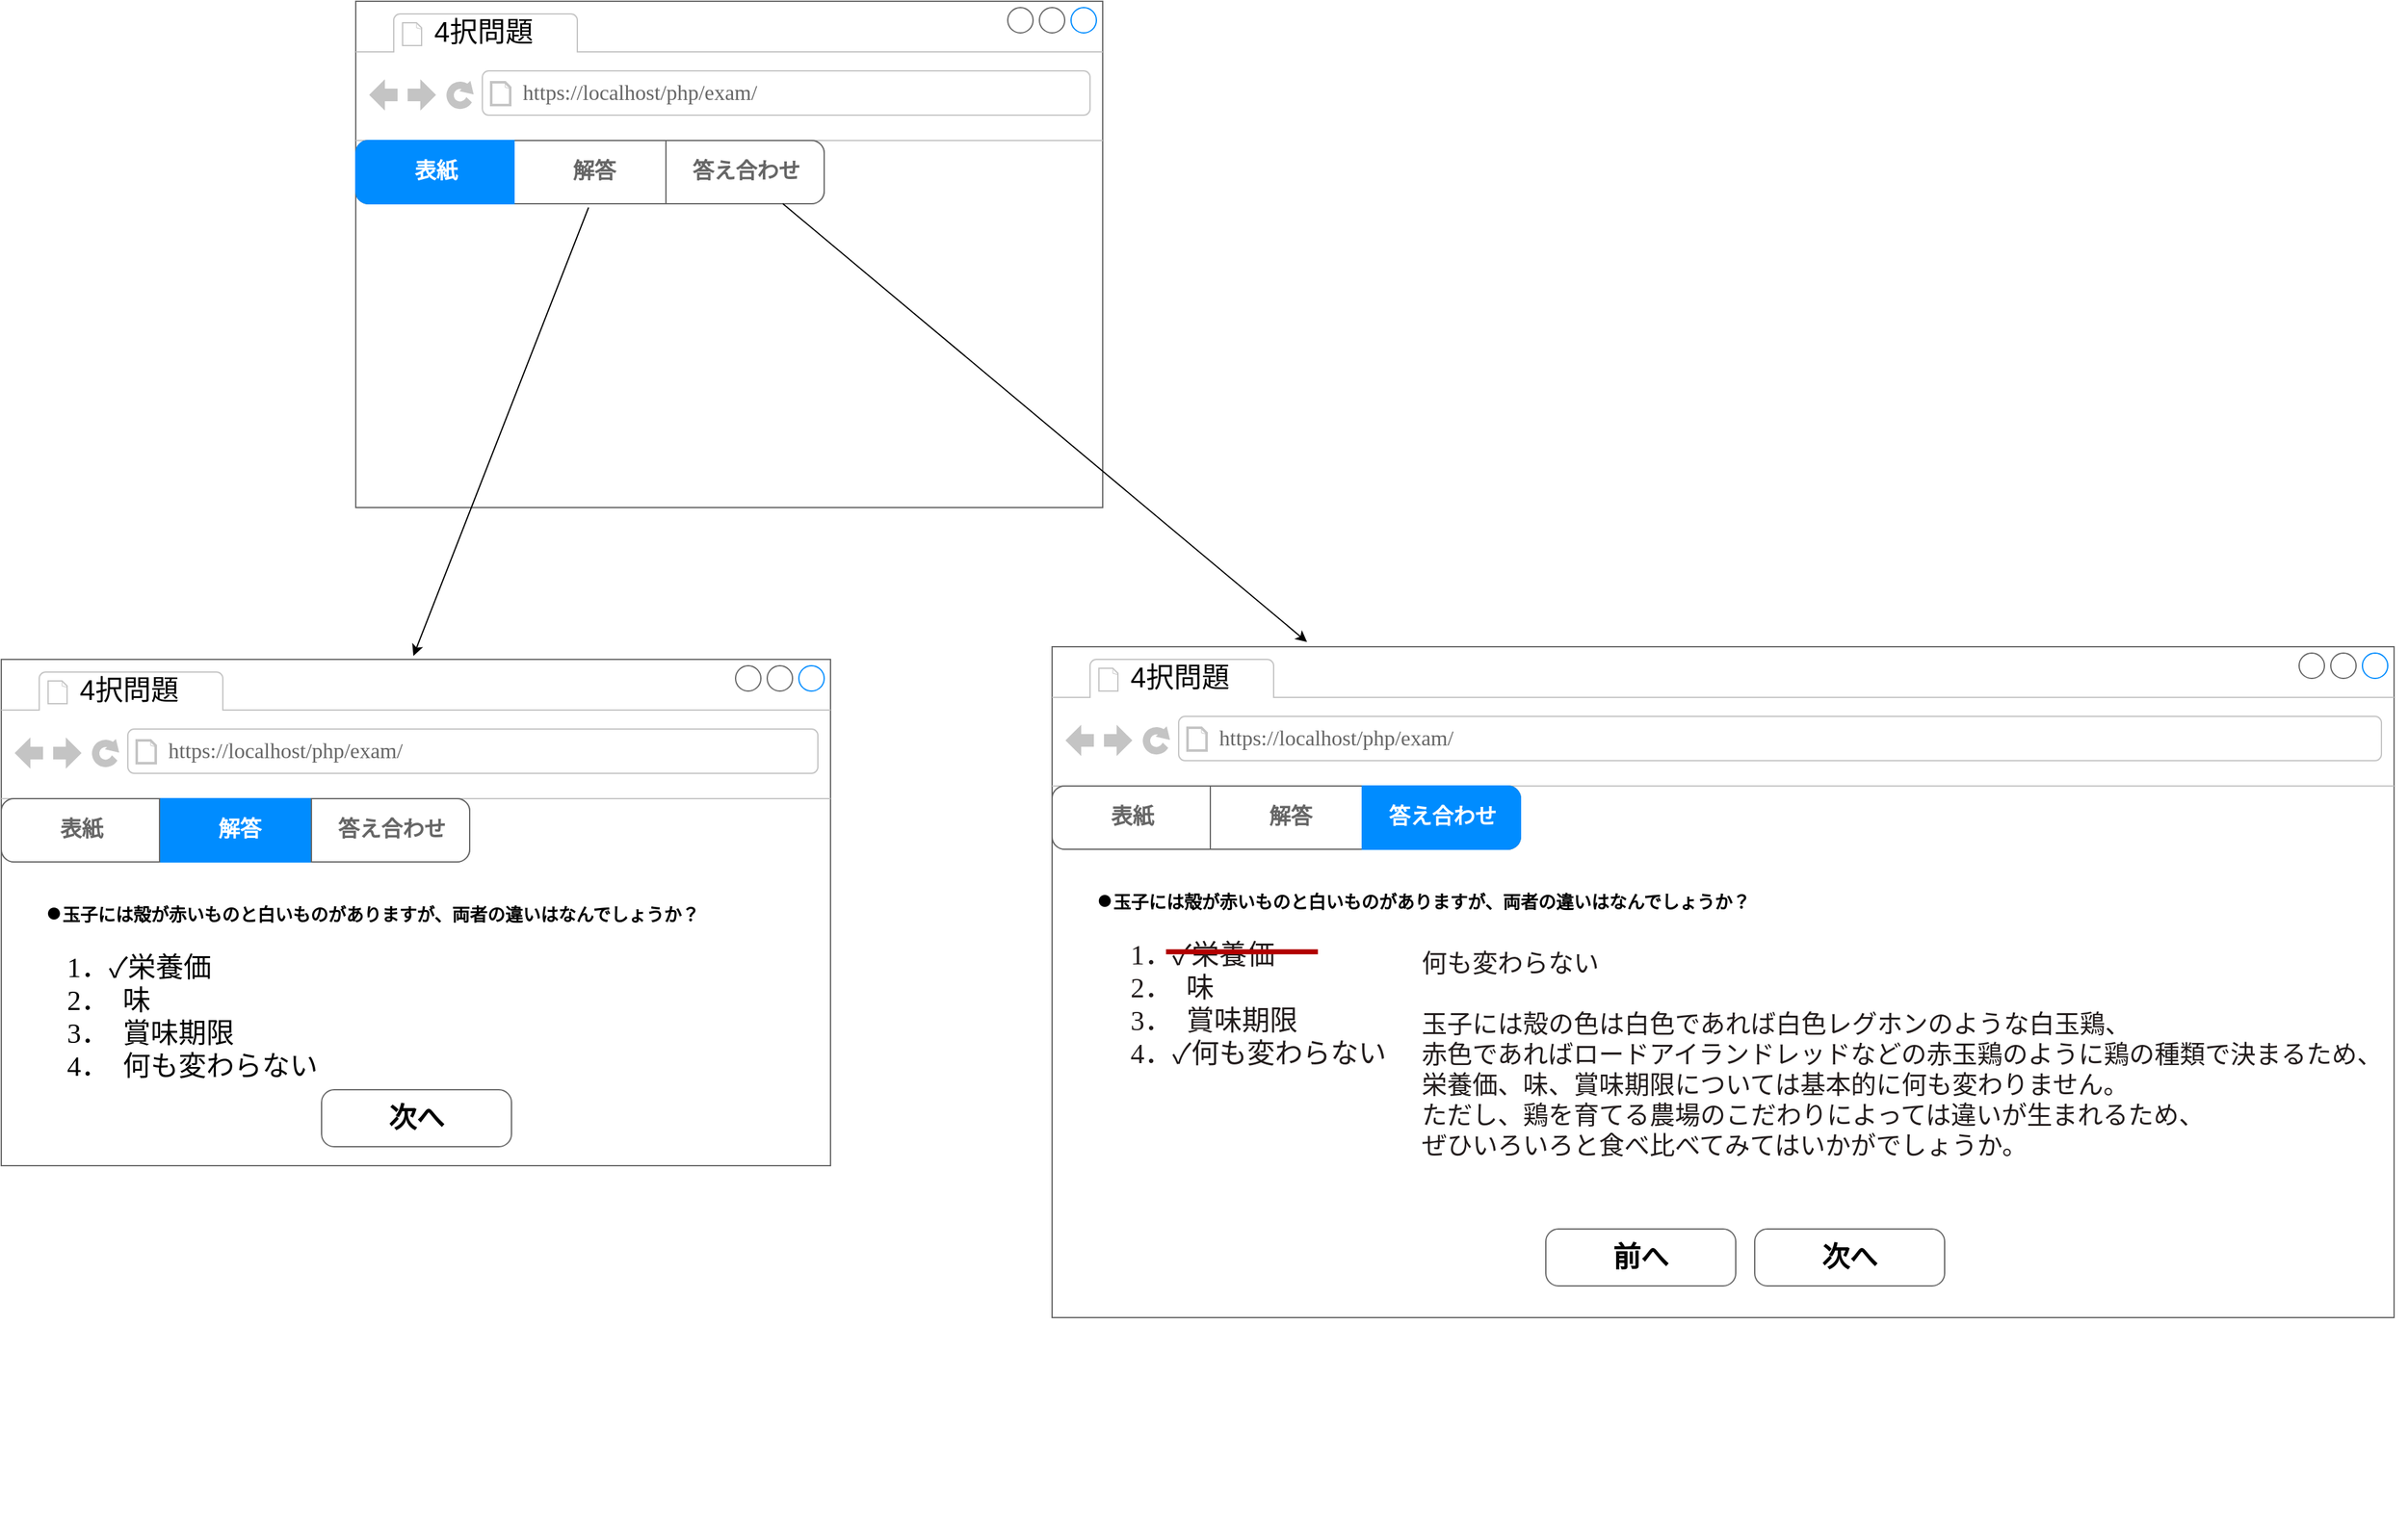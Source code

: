 <mxfile>
    <diagram id="sN0u5kkZCkya0ir_H5qH" name="画面遷移図">
        <mxGraphModel dx="2475" dy="994" grid="1" gridSize="10" guides="1" tooltips="1" connect="1" arrows="1" fold="1" page="1" pageScale="1" pageWidth="827" pageHeight="1169" math="0" shadow="0">
            <root>
                <mxCell id="0"/>
                <mxCell id="1" parent="0"/>
                <mxCell id="4D5Mt6U5kFK5-ibJkH8w-1" value="" style="strokeWidth=1;shadow=0;dashed=0;align=center;html=1;shape=mxgraph.mockup.containers.browserWindow;rSize=0;strokeColor=#666666;strokeColor2=#008cff;strokeColor3=#c4c4c4;mainText=,;recursiveResize=0;fontFamily=Lucida Console;fontSize=22;" parent="1" vertex="1">
                    <mxGeometry x="-520" y="60" width="590" height="400" as="geometry"/>
                </mxCell>
                <mxCell id="4D5Mt6U5kFK5-ibJkH8w-2" value="&lt;span style=&quot;color: rgb(0, 0, 0); font-family: Helvetica; font-size: 22px; text-align: center;&quot;&gt;4択問題&lt;/span&gt;" style="strokeWidth=1;shadow=0;dashed=0;align=center;html=1;shape=mxgraph.mockup.containers.anchor;fontSize=17;fontColor=#666666;align=left;fontFamily=Lucida Console;" parent="4D5Mt6U5kFK5-ibJkH8w-1" vertex="1">
                    <mxGeometry x="60" y="12" width="110" height="26" as="geometry"/>
                </mxCell>
                <mxCell id="4D5Mt6U5kFK5-ibJkH8w-3" value="https://localhost/php/exam/" style="strokeWidth=1;shadow=0;dashed=0;align=center;html=1;shape=mxgraph.mockup.containers.anchor;rSize=0;fontSize=17;fontColor=#666666;align=left;fontFamily=Lucida Console;" parent="4D5Mt6U5kFK5-ibJkH8w-1" vertex="1">
                    <mxGeometry x="130" y="60" width="250" height="26" as="geometry"/>
                </mxCell>
                <mxCell id="4D5Mt6U5kFK5-ibJkH8w-9" value="" style="strokeWidth=1;shadow=0;dashed=0;align=center;html=1;shape=mxgraph.mockup.rrect;rSize=10;fillColor=#ffffff;strokeColor=#666666;fontFamily=Lucida Console;fontSize=22;" parent="4D5Mt6U5kFK5-ibJkH8w-1" vertex="1">
                    <mxGeometry y="110" width="370" height="50" as="geometry"/>
                </mxCell>
                <mxCell id="4D5Mt6U5kFK5-ibJkH8w-10" value="解答" style="strokeColor=inherit;fillColor=inherit;gradientColor=inherit;strokeWidth=1;shadow=0;dashed=0;align=center;html=1;shape=mxgraph.mockup.rrect;rSize=0;fontSize=17;fontColor=#666666;fontStyle=1;resizeHeight=1;fontFamily=Lucida Console;" parent="4D5Mt6U5kFK5-ibJkH8w-9" vertex="1">
                    <mxGeometry width="125" height="50" relative="1" as="geometry">
                        <mxPoint x="125" as="offset"/>
                    </mxGeometry>
                </mxCell>
                <mxCell id="4D5Mt6U5kFK5-ibJkH8w-12" value="答え合わせ" style="strokeColor=inherit;fillColor=inherit;gradientColor=inherit;strokeWidth=1;shadow=0;dashed=0;align=center;html=1;shape=mxgraph.mockup.rightButton;rSize=10;fontSize=17;fontColor=#666666;fontStyle=1;resizeHeight=1;fontFamily=Lucida Console;" parent="4D5Mt6U5kFK5-ibJkH8w-9" vertex="1">
                    <mxGeometry x="1" width="125" height="50" relative="1" as="geometry">
                        <mxPoint x="-125" as="offset"/>
                    </mxGeometry>
                </mxCell>
                <mxCell id="4D5Mt6U5kFK5-ibJkH8w-13" value="表紙" style="strokeWidth=1;shadow=0;dashed=0;align=center;html=1;shape=mxgraph.mockup.leftButton;rSize=10;fontSize=17;fontColor=#ffffff;fontStyle=1;fillColor=#008cff;strokeColor=#008cff;resizeHeight=1;fontFamily=Lucida Console;" parent="4D5Mt6U5kFK5-ibJkH8w-9" vertex="1">
                    <mxGeometry width="125" height="50" relative="1" as="geometry"/>
                </mxCell>
                <mxCell id="JGRsq6ZDVuanarTj7v35-1" value="" style="strokeWidth=1;shadow=0;dashed=0;align=center;html=1;shape=mxgraph.mockup.containers.browserWindow;rSize=0;strokeColor=#666666;strokeColor2=#008cff;strokeColor3=#c4c4c4;mainText=,;recursiveResize=0;fontFamily=Lucida Console;fontSize=22;" parent="1" vertex="1">
                    <mxGeometry x="-800" y="580" width="655" height="400" as="geometry"/>
                </mxCell>
                <mxCell id="JGRsq6ZDVuanarTj7v35-2" value="&lt;span style=&quot;color: rgb(0, 0, 0); font-family: Helvetica; font-size: 22px; text-align: center;&quot;&gt;4択問題&lt;/span&gt;" style="strokeWidth=1;shadow=0;dashed=0;align=center;html=1;shape=mxgraph.mockup.containers.anchor;fontSize=17;fontColor=#666666;align=left;fontFamily=Lucida Console;" parent="JGRsq6ZDVuanarTj7v35-1" vertex="1">
                    <mxGeometry x="60" y="12" width="110" height="26" as="geometry"/>
                </mxCell>
                <mxCell id="JGRsq6ZDVuanarTj7v35-3" value="https://localhost/php/exam/" style="strokeWidth=1;shadow=0;dashed=0;align=center;html=1;shape=mxgraph.mockup.containers.anchor;rSize=0;fontSize=17;fontColor=#666666;align=left;fontFamily=Lucida Console;" parent="JGRsq6ZDVuanarTj7v35-1" vertex="1">
                    <mxGeometry x="130" y="60" width="250" height="26" as="geometry"/>
                </mxCell>
                <mxCell id="JGRsq6ZDVuanarTj7v35-4" value="" style="strokeWidth=1;shadow=0;dashed=0;align=center;html=1;shape=mxgraph.mockup.rrect;rSize=10;fillColor=#ffffff;strokeColor=#666666;fontFamily=Lucida Console;fontSize=22;" parent="JGRsq6ZDVuanarTj7v35-1" vertex="1">
                    <mxGeometry y="110" width="370" height="50" as="geometry"/>
                </mxCell>
                <mxCell id="JGRsq6ZDVuanarTj7v35-5" value="解答" style="strokeColor=#008cff;fillColor=#008cff;gradientColor=inherit;strokeWidth=1;shadow=0;dashed=0;align=center;html=1;shape=mxgraph.mockup.rrect;rSize=0;fontSize=17;fontColor=#ffffff;fontStyle=1;resizeHeight=1;fontFamily=Lucida Console;" parent="JGRsq6ZDVuanarTj7v35-4" vertex="1">
                    <mxGeometry width="125" height="50" relative="1" as="geometry">
                        <mxPoint x="125" as="offset"/>
                    </mxGeometry>
                </mxCell>
                <mxCell id="JGRsq6ZDVuanarTj7v35-6" value="答え合わせ" style="strokeColor=inherit;fillColor=inherit;gradientColor=inherit;strokeWidth=1;shadow=0;dashed=0;align=center;html=1;shape=mxgraph.mockup.rightButton;rSize=10;fontSize=17;fontColor=#666666;fontStyle=1;resizeHeight=1;fontFamily=Lucida Console;" parent="JGRsq6ZDVuanarTj7v35-4" vertex="1">
                    <mxGeometry x="1" width="125" height="50" relative="1" as="geometry">
                        <mxPoint x="-125" as="offset"/>
                    </mxGeometry>
                </mxCell>
                <mxCell id="JGRsq6ZDVuanarTj7v35-7" value="表紙" style="strokeWidth=1;shadow=0;dashed=0;align=center;html=1;shape=mxgraph.mockup.leftButton;rSize=10;fontSize=17;fontColor=#666666;fontStyle=1;fillColor=inherit;strokeColor=inherit;resizeHeight=1;fontFamily=Lucida Console;gradientColor=inherit;" parent="JGRsq6ZDVuanarTj7v35-4" vertex="1">
                    <mxGeometry width="125" height="50" relative="1" as="geometry"/>
                </mxCell>
                <mxCell id="JGRsq6ZDVuanarTj7v35-8" value="●&lt;span style=&quot;background-color: rgb(255, 255, 255); font-family: &amp;quot;Cascadia Code&amp;quot;, Consolas, &amp;quot;Courier New&amp;quot;, monospace, Consolas, &amp;quot;Courier New&amp;quot;, monospace; font-size: 14px; font-weight: bold;&quot;&gt;玉子には殻が赤いものと白いものがありますが、両者の違いはなんでしょうか？&lt;/span&gt;" style="text;html=1;align=left;verticalAlign=middle;resizable=0;points=[];autosize=1;strokeColor=none;fillColor=none;fontSize=22;fontFamily=Lucida Console;fontColor=#000000;" parent="JGRsq6ZDVuanarTj7v35-1" vertex="1">
                    <mxGeometry x="32.5" y="180" width="590" height="40" as="geometry"/>
                </mxCell>
                <mxCell id="JGRsq6ZDVuanarTj7v35-17" value="1．✓栄養価&#10;2．　味&#10;3．　賞味期限&#10;4．　何も変わらない" style="text;align=left;verticalAlign=middle;resizable=0;points=[];autosize=1;strokeColor=none;fillColor=none;fontSize=22;fontFamily=Lucida Console;fontColor=#000000;" parent="JGRsq6ZDVuanarTj7v35-1" vertex="1">
                    <mxGeometry x="50" y="220" width="230" height="120" as="geometry"/>
                </mxCell>
                <mxCell id="JGRsq6ZDVuanarTj7v35-18" value="次へ" style="strokeWidth=1;shadow=0;dashed=0;align=center;html=1;shape=mxgraph.mockup.buttons.button;strokeColor=#666666;fontColor=default;mainText=;buttonStyle=round;fontSize=22;fontStyle=1;fillColor=#ffffff;whiteSpace=wrap;fontFamily=Lucida Console;" parent="JGRsq6ZDVuanarTj7v35-1" vertex="1">
                    <mxGeometry x="253" y="340" width="150" height="45" as="geometry"/>
                </mxCell>
                <mxCell id="JGRsq6ZDVuanarTj7v35-19" style="edgeStyle=none;html=1;entryX=0.497;entryY=-0.007;entryDx=0;entryDy=0;entryPerimeter=0;fontFamily=Lucida Console;fontSize=22;fontColor=#000000;exitX=0.471;exitY=1.059;exitDx=0;exitDy=0;exitPerimeter=0;" parent="1" source="4D5Mt6U5kFK5-ibJkH8w-10" target="JGRsq6ZDVuanarTj7v35-1" edge="1">
                    <mxGeometry relative="1" as="geometry">
                        <mxPoint x="-630" y="430" as="sourcePoint"/>
                    </mxGeometry>
                </mxCell>
                <mxCell id="JGRsq6ZDVuanarTj7v35-20" value="" style="strokeWidth=1;shadow=0;dashed=0;align=center;html=1;shape=mxgraph.mockup.containers.browserWindow;rSize=0;strokeColor=#666666;strokeColor2=#008cff;strokeColor3=#c4c4c4;mainText=,;recursiveResize=0;fontFamily=Lucida Console;fontSize=22;" parent="1" vertex="1">
                    <mxGeometry x="30" y="570" width="1060" height="530" as="geometry"/>
                </mxCell>
                <mxCell id="JGRsq6ZDVuanarTj7v35-21" value="&lt;span style=&quot;color: rgb(0, 0, 0); font-family: Helvetica; font-size: 22px; text-align: center;&quot;&gt;4択問題&lt;/span&gt;" style="strokeWidth=1;shadow=0;dashed=0;align=center;html=1;shape=mxgraph.mockup.containers.anchor;fontSize=17;fontColor=#666666;align=left;fontFamily=Lucida Console;" parent="JGRsq6ZDVuanarTj7v35-20" vertex="1">
                    <mxGeometry x="60" y="12" width="110" height="26" as="geometry"/>
                </mxCell>
                <mxCell id="JGRsq6ZDVuanarTj7v35-22" value="https://localhost/php/exam/" style="strokeWidth=1;shadow=0;dashed=0;align=center;html=1;shape=mxgraph.mockup.containers.anchor;rSize=0;fontSize=17;fontColor=#666666;align=left;fontFamily=Lucida Console;" parent="JGRsq6ZDVuanarTj7v35-20" vertex="1">
                    <mxGeometry x="130" y="60" width="250" height="26" as="geometry"/>
                </mxCell>
                <mxCell id="JGRsq6ZDVuanarTj7v35-23" value="" style="strokeWidth=1;shadow=0;dashed=0;align=center;html=1;shape=mxgraph.mockup.rrect;rSize=10;fillColor=#ffffff;strokeColor=#666666;fontFamily=Lucida Console;fontSize=22;" parent="JGRsq6ZDVuanarTj7v35-20" vertex="1">
                    <mxGeometry y="110" width="370" height="50" as="geometry"/>
                </mxCell>
                <mxCell id="JGRsq6ZDVuanarTj7v35-24" value="解答" style="strokeColor=inherit;fillColor=inherit;gradientColor=inherit;strokeWidth=1;shadow=0;dashed=0;align=center;html=1;shape=mxgraph.mockup.rrect;rSize=0;fontSize=17;fontColor=#666666;fontStyle=1;resizeHeight=1;fontFamily=Lucida Console;" parent="JGRsq6ZDVuanarTj7v35-23" vertex="1">
                    <mxGeometry width="125" height="50" relative="1" as="geometry">
                        <mxPoint x="125" as="offset"/>
                    </mxGeometry>
                </mxCell>
                <mxCell id="JGRsq6ZDVuanarTj7v35-25" value="答え合わせ" style="strokeColor=#008cff;fillColor=#008cff;gradientColor=inherit;strokeWidth=1;shadow=0;dashed=0;align=center;html=1;shape=mxgraph.mockup.rightButton;rSize=10;fontSize=17;fontColor=#ffffff;fontStyle=1;resizeHeight=1;fontFamily=Lucida Console;" parent="JGRsq6ZDVuanarTj7v35-23" vertex="1">
                    <mxGeometry x="1" width="125" height="50" relative="1" as="geometry">
                        <mxPoint x="-125" as="offset"/>
                    </mxGeometry>
                </mxCell>
                <mxCell id="JGRsq6ZDVuanarTj7v35-26" value="表紙" style="strokeWidth=1;shadow=0;dashed=0;align=center;html=1;shape=mxgraph.mockup.leftButton;rSize=10;fontSize=17;fontColor=#666666;fontStyle=1;fillColor=inherit;strokeColor=inherit;resizeHeight=1;fontFamily=Lucida Console;gradientColor=inherit;" parent="JGRsq6ZDVuanarTj7v35-23" vertex="1">
                    <mxGeometry width="125" height="50" relative="1" as="geometry"/>
                </mxCell>
                <mxCell id="JGRsq6ZDVuanarTj7v35-27" value="●&lt;span style=&quot;background-color: rgb(255, 255, 255); font-family: &amp;quot;Cascadia Code&amp;quot;, Consolas, &amp;quot;Courier New&amp;quot;, monospace, Consolas, &amp;quot;Courier New&amp;quot;, monospace; font-size: 14px; font-weight: bold;&quot;&gt;玉子には殻が赤いものと白いものがありますが、両者の違いはなんでしょうか？&lt;/span&gt;" style="text;html=1;align=left;verticalAlign=middle;resizable=0;points=[];autosize=1;strokeColor=none;fillColor=none;fontSize=22;fontFamily=Lucida Console;fontColor=#000000;" parent="JGRsq6ZDVuanarTj7v35-20" vertex="1">
                    <mxGeometry x="32.5" y="180" width="590" height="40" as="geometry"/>
                </mxCell>
                <mxCell id="JGRsq6ZDVuanarTj7v35-28" value="1．✓栄養価&#10;2．　味&#10;3．　賞味期限&#10;4．✓何も変わらない" style="text;align=left;verticalAlign=middle;resizable=0;points=[];autosize=1;strokeColor=none;fillColor=none;fontSize=22;fontFamily=Lucida Console;fontColor=#221c1c;" parent="JGRsq6ZDVuanarTj7v35-20" vertex="1">
                    <mxGeometry x="60" y="220" width="230" height="120" as="geometry"/>
                </mxCell>
                <mxCell id="JGRsq6ZDVuanarTj7v35-29" value="次へ" style="strokeWidth=1;shadow=0;dashed=0;align=center;html=1;shape=mxgraph.mockup.buttons.button;strokeColor=#666666;fontColor=default;mainText=;buttonStyle=round;fontSize=22;fontStyle=1;fillColor=#ffffff;whiteSpace=wrap;fontFamily=Lucida Console;" parent="JGRsq6ZDVuanarTj7v35-20" vertex="1">
                    <mxGeometry x="555" y="460" width="150" height="45" as="geometry"/>
                </mxCell>
                <mxCell id="JGRsq6ZDVuanarTj7v35-32" value="" style="endArrow=none;html=1;fontFamily=Lucida Console;fontSize=22;fontColor=#221c1c;fillColor=#e51400;strokeColor=#B20000;strokeWidth=4;" parent="JGRsq6ZDVuanarTj7v35-20" edge="1">
                    <mxGeometry width="50" height="50" relative="1" as="geometry">
                        <mxPoint x="90" y="241" as="sourcePoint"/>
                        <mxPoint x="210" y="241" as="targetPoint"/>
                    </mxGeometry>
                </mxCell>
                <mxCell id="JGRsq6ZDVuanarTj7v35-34" value="何も変わらない&#10;&#10;玉子には殻の色は白色であれば白色レグホンのような白玉鶏、&#10;赤色であればロードアイランドレッドなどの赤玉鶏のように鶏の種類で決まるため、&#10;栄養価、味、賞味期限については基本的に何も変わりません。&#10;ただし、鶏を育てる農場のこだわりによっては違いが生まれるため、&#10;ぜひいろいろと食べ比べてみてはいかがでしょうか。" style="text;align=left;verticalAlign=middle;resizable=0;points=[];autosize=1;strokeColor=none;fillColor=none;fontSize=20;fontFamily=Lucida Console;fontColor=#221c1c;" parent="JGRsq6ZDVuanarTj7v35-20" vertex="1">
                    <mxGeometry x="290" y="230" width="780" height="180" as="geometry"/>
                </mxCell>
                <mxCell id="JGRsq6ZDVuanarTj7v35-35" value="前へ" style="strokeWidth=1;shadow=0;dashed=0;align=center;html=1;shape=mxgraph.mockup.buttons.button;strokeColor=#666666;fontColor=default;mainText=;buttonStyle=round;fontSize=22;fontStyle=1;fillColor=#ffffff;whiteSpace=wrap;fontFamily=Lucida Console;" parent="JGRsq6ZDVuanarTj7v35-20" vertex="1">
                    <mxGeometry x="390" y="460" width="150" height="45" as="geometry"/>
                </mxCell>
                <mxCell id="JGRsq6ZDVuanarTj7v35-30" style="edgeStyle=none;html=1;entryX=0.19;entryY=-0.007;entryDx=0;entryDy=0;entryPerimeter=0;fontFamily=Lucida Console;fontSize=22;fontColor=#000000;" parent="1" source="4D5Mt6U5kFK5-ibJkH8w-12" target="JGRsq6ZDVuanarTj7v35-20" edge="1">
                    <mxGeometry relative="1" as="geometry"/>
                </mxCell>
                <mxCell id="JGRsq6ZDVuanarTj7v35-33" value="&lt;p style=&quot;font-family: メイリオ, Meiryo, &amp;quot;ヒラギノ角ゴ W3&amp;quot;, &amp;quot;Hiragino Kaku Gothic Pro&amp;quot;, &amp;quot;ＭＳ Ｐゴシック&amp;quot;, sans-serif; margin: 25px 0px; padding: 0px; font-size: 1.2rem; font-weight: bold; color: rgb(51, 51, 51); text-align: start;&quot; class=&quot;answer&quot;&gt;&lt;br&gt;&lt;/p&gt;" style="text;html=1;align=center;verticalAlign=middle;resizable=0;points=[];autosize=1;strokeColor=none;fillColor=none;fontSize=22;fontFamily=Lucida Console;fontColor=#221c1c;" parent="1" vertex="1">
                    <mxGeometry x="35" y="1180" width="20" height="90" as="geometry"/>
                </mxCell>
            </root>
        </mxGraphModel>
    </diagram>
    <diagram id="TT3woxw9_InTuQ1sZuqN" name="ユースケース(全体)">
        <mxGraphModel dx="824" dy="497" grid="1" gridSize="10" guides="1" tooltips="1" connect="1" arrows="1" fold="1" page="1" pageScale="1" pageWidth="827" pageHeight="1169" math="0" shadow="0">
            <root>
                <mxCell id="0"/>
                <mxCell id="1" parent="0"/>
                <mxCell id="uF_68j0oBrhCoBeqezdE-1" value="4択問題システム" style="shape=umlFrame;whiteSpace=wrap;html=1;width=240;height=50;fontSize=22;" parent="1" vertex="1">
                    <mxGeometry x="275" y="120" width="350" height="430" as="geometry"/>
                </mxCell>
                <mxCell id="uF_68j0oBrhCoBeqezdE-8" style="edgeStyle=none;html=1;entryX=0;entryY=0.5;entryDx=0;entryDy=0;fontSize=22;endArrow=none;endFill=0;strokeWidth=2;fontFamily=Lucida Console;fontStyle=0" parent="1" source="uF_68j0oBrhCoBeqezdE-3" target="uF_68j0oBrhCoBeqezdE-5" edge="1">
                    <mxGeometry relative="1" as="geometry"/>
                </mxCell>
                <mxCell id="uF_68j0oBrhCoBeqezdE-9" style="edgeStyle=none;html=1;entryX=0;entryY=0.5;entryDx=0;entryDy=0;fontSize=22;endArrow=none;endFill=0;strokeWidth=2;fontFamily=Lucida Console;fontStyle=0" parent="1" source="uF_68j0oBrhCoBeqezdE-3" target="uF_68j0oBrhCoBeqezdE-6" edge="1">
                    <mxGeometry relative="1" as="geometry"/>
                </mxCell>
                <mxCell id="uF_68j0oBrhCoBeqezdE-10" style="edgeStyle=none;html=1;entryX=0;entryY=0.5;entryDx=0;entryDy=0;fontSize=22;endArrow=none;endFill=0;strokeWidth=2;fontFamily=Lucida Console;fontStyle=0" parent="1" source="uF_68j0oBrhCoBeqezdE-3" target="uF_68j0oBrhCoBeqezdE-7" edge="1">
                    <mxGeometry relative="1" as="geometry"/>
                </mxCell>
                <mxCell id="uF_68j0oBrhCoBeqezdE-3" value="解答者" style="shape=umlActor;html=1;verticalLabelPosition=bottom;verticalAlign=top;align=center;fontSize=22;strokeWidth=2;fontFamily=Lucida Console;fontStyle=0" parent="1" vertex="1">
                    <mxGeometry x="70" y="250" width="30" height="60" as="geometry"/>
                </mxCell>
                <mxCell id="uF_68j0oBrhCoBeqezdE-5" value="表紙" style="ellipse;whiteSpace=wrap;html=1;fontSize=22;strokeWidth=2;fontFamily=Lucida Console;fontStyle=0" parent="1" vertex="1">
                    <mxGeometry x="360" y="210" width="180" height="70" as="geometry"/>
                </mxCell>
                <mxCell id="uF_68j0oBrhCoBeqezdE-13" style="edgeStyle=none;html=1;entryX=0;entryY=0.5;entryDx=0;entryDy=0;entryPerimeter=0;fontSize=22;endArrow=none;endFill=0;strokeWidth=2;fontFamily=Lucida Console;fontStyle=0" parent="1" source="uF_68j0oBrhCoBeqezdE-6" target="uF_68j0oBrhCoBeqezdE-11" edge="1">
                    <mxGeometry relative="1" as="geometry"/>
                </mxCell>
                <mxCell id="uF_68j0oBrhCoBeqezdE-14" style="edgeStyle=none;html=1;entryX=0.011;entryY=0.614;entryDx=0;entryDy=0;entryPerimeter=0;fontSize=22;endArrow=none;endFill=0;strokeWidth=2;fontFamily=Lucida Console;fontStyle=0" parent="1" source="uF_68j0oBrhCoBeqezdE-6" target="uF_68j0oBrhCoBeqezdE-12" edge="1">
                    <mxGeometry relative="1" as="geometry"/>
                </mxCell>
                <mxCell id="uF_68j0oBrhCoBeqezdE-6" value="解答" style="ellipse;whiteSpace=wrap;html=1;fontSize=22;strokeWidth=2;fontFamily=Lucida Console;fontStyle=0" parent="1" vertex="1">
                    <mxGeometry x="360" y="320" width="180" height="70" as="geometry"/>
                </mxCell>
                <mxCell id="uF_68j0oBrhCoBeqezdE-15" style="edgeStyle=none;html=1;entryX=0;entryY=0.5;entryDx=0;entryDy=0;entryPerimeter=0;fontSize=22;endArrow=none;endFill=0;strokeWidth=2;fontFamily=Lucida Console;fontStyle=0" parent="1" source="uF_68j0oBrhCoBeqezdE-7" target="uF_68j0oBrhCoBeqezdE-11" edge="1">
                    <mxGeometry relative="1" as="geometry"/>
                </mxCell>
                <mxCell id="uF_68j0oBrhCoBeqezdE-16" style="edgeStyle=none;html=1;entryX=-0.011;entryY=0.629;entryDx=0;entryDy=0;entryPerimeter=0;fontSize=22;endArrow=none;endFill=0;strokeWidth=2;fontFamily=Lucida Console;fontStyle=0" parent="1" source="uF_68j0oBrhCoBeqezdE-7" target="uF_68j0oBrhCoBeqezdE-12" edge="1">
                    <mxGeometry relative="1" as="geometry"/>
                </mxCell>
                <mxCell id="uF_68j0oBrhCoBeqezdE-7" value="答え合わせ" style="ellipse;whiteSpace=wrap;html=1;fontSize=22;strokeWidth=2;fontFamily=Lucida Console;fontStyle=0" parent="1" vertex="1">
                    <mxGeometry x="360" y="430" width="180" height="70" as="geometry"/>
                </mxCell>
                <mxCell id="uF_68j0oBrhCoBeqezdE-11" value="exam" style="strokeWidth=2;html=1;shape=mxgraph.flowchart.database;whiteSpace=wrap;fontSize=22;fontFamily=Lucida Console;fontStyle=0" parent="1" vertex="1">
                    <mxGeometry x="660" y="290" width="90" height="70" as="geometry"/>
                </mxCell>
                <mxCell id="uF_68j0oBrhCoBeqezdE-12" value="answer" style="strokeWidth=2;html=1;shape=mxgraph.flowchart.database;whiteSpace=wrap;fontSize=22;fontFamily=Lucida Console;fontStyle=0" parent="1" vertex="1">
                    <mxGeometry x="690" y="340" width="90" height="70" as="geometry"/>
                </mxCell>
            </root>
        </mxGraphModel>
    </diagram>
    <diagram id="REs5SZ-OihSLlZ9eLDlP" name="データベースクラス">
        <mxGraphModel dx="898" dy="1934" grid="1" gridSize="10" guides="1" tooltips="1" connect="1" arrows="1" fold="1" page="1" pageScale="1" pageWidth="827" pageHeight="1169" math="0" shadow="0">
            <root>
                <mxCell id="0"/>
                <mxCell id="1" parent="0"/>
                <mxCell id="2" value="exam" style="swimlane;fontStyle=0;childLayout=stackLayout;horizontal=1;startSize=40;fillColor=none;horizontalStack=0;resizeParent=1;resizeParentMax=0;resizeLast=0;collapsible=1;marginBottom=0;fontSize=22;fontFamily=Lucida Console;" parent="1" vertex="1">
                    <mxGeometry x="40" y="60" width="350" height="274" as="geometry"/>
                </mxCell>
                <mxCell id="3" value="+ id: INT" style="text;strokeColor=none;fillColor=none;align=left;verticalAlign=top;spacingLeft=4;spacingRight=4;overflow=hidden;rotatable=0;points=[[0,0.5],[1,0.5]];portConstraint=eastwest;fontSize=22;fontFamily=Lucida Console;" parent="2" vertex="1">
                    <mxGeometry y="40" width="350" height="34" as="geometry"/>
                </mxCell>
                <mxCell id="4" value="+ title: varchar(100)&#10;+ description: text&#10;+ answer1: varchar(100)&#10;+ answer2: varchar(100)&#10;+ answer3: varchar(100)&#10;+ answer4: varchar(100)&#10;+ correct: tinyint" style="text;strokeColor=none;fillColor=none;align=left;verticalAlign=top;spacingLeft=4;spacingRight=4;overflow=hidden;rotatable=0;points=[[0,0.5],[1,0.5]];portConstraint=eastwest;fontSize=22;fontFamily=Lucida Console;" parent="2" vertex="1">
                    <mxGeometry y="74" width="350" height="200" as="geometry"/>
                </mxCell>
                <mxCell id="6" value="answer" style="swimlane;fontStyle=0;childLayout=stackLayout;horizontal=1;startSize=40;fillColor=none;horizontalStack=0;resizeParent=1;resizeParentMax=0;resizeLast=0;collapsible=1;marginBottom=0;fontSize=22;fontFamily=Lucida Console;" parent="1" vertex="1">
                    <mxGeometry x="480" y="100" width="300" height="234" as="geometry"/>
                </mxCell>
                <mxCell id="7" value="+ id: INT" style="text;strokeColor=none;fillColor=none;align=left;verticalAlign=top;spacingLeft=4;spacingRight=4;overflow=hidden;rotatable=0;points=[[0,0.5],[1,0.5]];portConstraint=eastwest;fontSize=22;fontFamily=Lucida Console;" parent="6" vertex="1">
                    <mxGeometry y="40" width="300" height="34" as="geometry"/>
                </mxCell>
                <mxCell id="9" value="+ no: INT" style="text;strokeColor=none;fillColor=none;align=left;verticalAlign=top;spacingLeft=4;spacingRight=4;overflow=hidden;rotatable=0;points=[[0,0.5],[1,0.5]];portConstraint=eastwest;fontSize=22;fontFamily=Lucida Console;" parent="6" vertex="1">
                    <mxGeometry y="74" width="300" height="38" as="geometry"/>
                </mxCell>
                <mxCell id="10" value="+ exam_id: INT" style="text;strokeColor=none;fillColor=none;align=left;verticalAlign=top;spacingLeft=4;spacingRight=4;overflow=hidden;rotatable=0;points=[[0,0.5],[1,0.5]];portConstraint=eastwest;fontSize=22;fontFamily=Lucida Console;" parent="6" vertex="1">
                    <mxGeometry y="112" width="300" height="42" as="geometry"/>
                </mxCell>
                <mxCell id="11" value="+ answer: TINYINT" style="text;strokeColor=none;fillColor=none;align=left;verticalAlign=top;spacingLeft=4;spacingRight=4;overflow=hidden;rotatable=0;points=[[0,0.5],[1,0.5]];portConstraint=eastwest;fontSize=22;fontFamily=Lucida Console;" parent="6" vertex="1">
                    <mxGeometry y="154" width="300" height="40" as="geometry"/>
                </mxCell>
                <mxCell id="12" value="+ is_correct: TINYINT" style="text;strokeColor=none;fillColor=none;align=left;verticalAlign=top;spacingLeft=4;spacingRight=4;overflow=hidden;rotatable=0;points=[[0,0.5],[1,0.5]];portConstraint=eastwest;fontSize=22;fontFamily=Lucida Console;" parent="6" vertex="1">
                    <mxGeometry y="194" width="300" height="40" as="geometry"/>
                </mxCell>
                <mxCell id="13" style="edgeStyle=none;html=1;entryX=1;entryY=0.5;entryDx=0;entryDy=0;exitX=-0.007;exitY=0.269;exitDx=0;exitDy=0;exitPerimeter=0;endArrow=none;endFill=0;fontSize=22;fontFamily=Lucida Console;" parent="1" source="10" target="3" edge="1">
                    <mxGeometry relative="1" as="geometry"/>
                </mxCell>
                <mxCell id="15" style="edgeStyle=none;html=1;fontFamily=Lucida Console;fontSize=22;" parent="1" source="14" target="2" edge="1">
                    <mxGeometry relative="1" as="geometry"/>
                </mxCell>
                <mxCell id="14" value="問題、選択肢、正解、解説" style="shape=note;size=20;whiteSpace=wrap;html=1;fontFamily=Lucida Console;fontSize=22;" parent="1" vertex="1">
                    <mxGeometry x="70" y="-80" width="350" height="80" as="geometry"/>
                </mxCell>
                <mxCell id="17" style="edgeStyle=none;html=1;fontFamily=Lucida Console;fontSize=22;" parent="1" source="16" target="6" edge="1">
                    <mxGeometry relative="1" as="geometry"/>
                </mxCell>
                <mxCell id="16" value="解答回数、解答、正解" style="shape=note;size=20;whiteSpace=wrap;html=1;fontFamily=Lucida Console;fontSize=22;" parent="1" vertex="1">
                    <mxGeometry x="420" y="430" width="350" height="80" as="geometry"/>
                </mxCell>
                <mxCell id="qWqKbyETU0rKUs4jgBR8-25" style="edgeStyle=elbowEdgeStyle;html=1;fontSize=22;endArrow=none;endFill=0;" edge="1" parent="1" source="qWqKbyETU0rKUs4jgBR8-21" target="2">
                    <mxGeometry relative="1" as="geometry"/>
                </mxCell>
                <mxCell id="qWqKbyETU0rKUs4jgBR8-21" value="ResultJSON" style="swimlane;fontStyle=0;childLayout=stackLayout;horizontal=1;startSize=26;fillColor=none;horizontalStack=0;resizeParent=1;resizeParentMax=0;resizeLast=0;collapsible=1;marginBottom=0;labelBackgroundColor=none;labelBorderColor=none;strokeColor=default;fontSize=22;" vertex="1" parent="1">
                    <mxGeometry x="170" y="-380" width="400" height="140" as="geometry"/>
                </mxCell>
                <mxCell id="qWqKbyETU0rKUs4jgBR8-23" value="+ error: String []" style="text;strokeColor=none;fillColor=none;align=left;verticalAlign=top;spacingLeft=4;spacingRight=4;overflow=hidden;rotatable=0;points=[[0,0.5],[1,0.5]];portConstraint=eastwest;labelBackgroundColor=none;labelBorderColor=none;fontSize=22;" vertex="1" parent="qWqKbyETU0rKUs4jgBR8-21">
                    <mxGeometry y="26" width="400" height="54" as="geometry"/>
                </mxCell>
                <mxCell id="qWqKbyETU0rKUs4jgBR8-24" value="+ container: exam またanswer" style="text;strokeColor=none;fillColor=none;align=left;verticalAlign=top;spacingLeft=4;spacingRight=4;overflow=hidden;rotatable=0;points=[[0,0.5],[1,0.5]];portConstraint=eastwest;labelBackgroundColor=none;labelBorderColor=none;fontSize=22;" vertex="1" parent="qWqKbyETU0rKUs4jgBR8-21">
                    <mxGeometry y="80" width="400" height="60" as="geometry"/>
                </mxCell>
                <mxCell id="qWqKbyETU0rKUs4jgBR8-26" style="html=1;entryX=0.5;entryY=0;entryDx=0;entryDy=0;fontSize=22;endArrow=none;endFill=0;" edge="1" parent="1" source="qWqKbyETU0rKUs4jgBR8-24" target="6">
                    <mxGeometry relative="1" as="geometry"/>
                </mxCell>
            </root>
        </mxGraphModel>
    </diagram>
    <diagram id="-K6X4Iu99WaQo7mksQn3" name="ユースケース(解答)">
        <mxGraphModel dx="973" dy="828" grid="1" gridSize="10" guides="1" tooltips="1" connect="1" arrows="1" fold="1" page="1" pageScale="1" pageWidth="1169" pageHeight="827" math="0" shadow="0">
            <root>
                <mxCell id="0"/>
                <mxCell id="1" parent="0"/>
                <mxCell id="O8BkXEFRIH3Sh26daxnS-1" value="解答" style="shape=umlFrame;whiteSpace=wrap;html=1;width=240;height=50;fontSize=22;" vertex="1" parent="1">
                    <mxGeometry x="270" y="120" width="350" height="470" as="geometry"/>
                </mxCell>
                <mxCell id="O8BkXEFRIH3Sh26daxnS-2" style="edgeStyle=none;html=1;entryX=0;entryY=0.5;entryDx=0;entryDy=0;fontSize=22;endArrow=none;endFill=0;strokeWidth=2;fontFamily=Lucida Console;fontStyle=0" edge="1" parent="1" source="O8BkXEFRIH3Sh26daxnS-5" target="O8BkXEFRIH3Sh26daxnS-6">
                    <mxGeometry relative="1" as="geometry"/>
                </mxCell>
                <mxCell id="O8BkXEFRIH3Sh26daxnS-3" style="edgeStyle=none;html=1;entryX=0;entryY=0.5;entryDx=0;entryDy=0;fontSize=22;endArrow=none;endFill=0;strokeWidth=2;fontFamily=Lucida Console;fontStyle=0" edge="1" parent="1" source="O8BkXEFRIH3Sh26daxnS-5" target="O8BkXEFRIH3Sh26daxnS-9">
                    <mxGeometry relative="1" as="geometry"/>
                </mxCell>
                <mxCell id="O8BkXEFRIH3Sh26daxnS-4" style="edgeStyle=none;html=1;entryX=0;entryY=0.5;entryDx=0;entryDy=0;fontSize=22;endArrow=none;endFill=0;strokeWidth=2;fontFamily=Lucida Console;fontStyle=0" edge="1" parent="1" source="O8BkXEFRIH3Sh26daxnS-5" target="O8BkXEFRIH3Sh26daxnS-12">
                    <mxGeometry relative="1" as="geometry"/>
                </mxCell>
                <mxCell id="O8BkXEFRIH3Sh26daxnS-5" value="解答者" style="shape=umlActor;html=1;verticalLabelPosition=bottom;verticalAlign=top;align=center;fontSize=22;strokeWidth=2;fontFamily=Lucida Console;fontStyle=0" vertex="1" parent="1">
                    <mxGeometry x="70" y="250" width="30" height="60" as="geometry"/>
                </mxCell>
                <mxCell id="O8BkXEFRIH3Sh26daxnS-18" style="edgeStyle=elbowEdgeStyle;html=1;entryX=1;entryY=0.5;entryDx=0;entryDy=0;endArrow=none;endFill=0;" edge="1" parent="1" source="O8BkXEFRIH3Sh26daxnS-6" target="O8BkXEFRIH3Sh26daxnS-16">
                    <mxGeometry relative="1" as="geometry">
                        <Array as="points">
                            <mxPoint x="650" y="390"/>
                        </Array>
                    </mxGeometry>
                </mxCell>
                <mxCell id="O8BkXEFRIH3Sh26daxnS-6" value="問題を表示する" style="ellipse;whiteSpace=wrap;html=1;fontSize=22;strokeWidth=2;fontFamily=Lucida Console;fontStyle=0" vertex="1" parent="1">
                    <mxGeometry x="320" y="210" width="240" height="70" as="geometry"/>
                </mxCell>
                <mxCell id="O8BkXEFRIH3Sh26daxnS-17" style="edgeStyle=elbowEdgeStyle;html=1;" edge="1" parent="1" source="O8BkXEFRIH3Sh26daxnS-9" target="O8BkXEFRIH3Sh26daxnS-16">
                    <mxGeometry relative="1" as="geometry">
                        <Array as="points">
                            <mxPoint x="650" y="440"/>
                        </Array>
                    </mxGeometry>
                </mxCell>
                <mxCell id="O8BkXEFRIH3Sh26daxnS-9" value="次の問題遷移する" style="ellipse;whiteSpace=wrap;html=1;fontSize=22;strokeWidth=2;fontFamily=Lucida Console;fontStyle=0" vertex="1" parent="1">
                    <mxGeometry x="332.5" y="300" width="225" height="70" as="geometry"/>
                </mxCell>
                <mxCell id="O8BkXEFRIH3Sh26daxnS-11" style="edgeStyle=none;html=1;entryX=-0.011;entryY=0.629;entryDx=0;entryDy=0;entryPerimeter=0;fontSize=22;endArrow=none;endFill=0;strokeWidth=2;fontFamily=Lucida Console;fontStyle=0" edge="1" parent="1" source="O8BkXEFRIH3Sh26daxnS-12" target="O8BkXEFRIH3Sh26daxnS-14">
                    <mxGeometry relative="1" as="geometry"/>
                </mxCell>
                <mxCell id="O8BkXEFRIH3Sh26daxnS-12" value="選択肢を保存する" style="ellipse;whiteSpace=wrap;html=1;fontSize=22;strokeWidth=2;fontFamily=Lucida Console;fontStyle=0" vertex="1" parent="1">
                    <mxGeometry x="332.5" y="400" width="225" height="70" as="geometry"/>
                </mxCell>
                <mxCell id="O8BkXEFRIH3Sh26daxnS-15" style="edgeStyle=none;html=1;entryX=1;entryY=0.5;entryDx=0;entryDy=0;endArrow=none;endFill=0;" edge="1" parent="1" source="O8BkXEFRIH3Sh26daxnS-13" target="O8BkXEFRIH3Sh26daxnS-6">
                    <mxGeometry relative="1" as="geometry"/>
                </mxCell>
                <mxCell id="O8BkXEFRIH3Sh26daxnS-13" value="exam" style="strokeWidth=2;html=1;shape=mxgraph.flowchart.database;whiteSpace=wrap;fontSize=22;fontFamily=Lucida Console;fontStyle=0" vertex="1" parent="1">
                    <mxGeometry x="690" y="200" width="90" height="70" as="geometry"/>
                </mxCell>
                <mxCell id="O8BkXEFRIH3Sh26daxnS-14" value="answer" style="strokeWidth=2;html=1;shape=mxgraph.flowchart.database;whiteSpace=wrap;fontSize=22;fontFamily=Lucida Console;fontStyle=0" vertex="1" parent="1">
                    <mxGeometry x="690" y="414" width="90" height="70" as="geometry"/>
                </mxCell>
                <mxCell id="O8BkXEFRIH3Sh26daxnS-16" value="問題番号を管理する" style="ellipse;whiteSpace=wrap;html=1;fontSize=22;strokeWidth=2;fontFamily=Lucida Console;fontStyle=0" vertex="1" parent="1">
                    <mxGeometry x="332.5" y="500" width="230" height="70" as="geometry"/>
                </mxCell>
                <mxCell id="O8BkXEFRIH3Sh26daxnS-19" value="&lt;span style=&quot;font-size: 22px;&quot;&gt;examテーブルから指定された1行を取得する&lt;br&gt;→0から始まるページ番号で取得するように&lt;br&gt;&lt;/span&gt;" style="text;html=1;align=left;verticalAlign=middle;resizable=0;points=[];autosize=1;strokeColor=none;fillColor=none;" vertex="1" parent="1">
                    <mxGeometry x="840" y="200" width="460" height="70" as="geometry"/>
                </mxCell>
                <mxCell id="O8BkXEFRIH3Sh26daxnS-20" value="&lt;span style=&quot;font-size: 22px;&quot;&gt;管理しているページ番号を1ずつへ進める&lt;br&gt;&lt;/span&gt;" style="text;html=1;align=left;verticalAlign=middle;resizable=0;points=[];autosize=1;strokeColor=none;fillColor=none;" vertex="1" parent="1">
                    <mxGeometry x="820" y="505" width="430" height="40" as="geometry"/>
                </mxCell>
                <mxCell id="O8BkXEFRIH3Sh26daxnS-21" value="&lt;span style=&quot;font-size: 22px;&quot;&gt;初回表示時は0回目&lt;br&gt;&lt;/span&gt;" style="text;html=1;align=left;verticalAlign=middle;resizable=0;points=[];autosize=1;strokeColor=none;fillColor=none;" vertex="1" parent="1">
                    <mxGeometry x="820" y="460" width="210" height="40" as="geometry"/>
                </mxCell>
                <mxCell id="O8BkXEFRIH3Sh26daxnS-22" value="&lt;span style=&quot;font-size: 22px;&quot;&gt;WrbAPI&lt;br&gt;&lt;/span&gt;" style="text;html=1;align=left;verticalAlign=middle;resizable=0;points=[];autosize=1;strokeColor=none;fillColor=none;" vertex="1" parent="1">
                    <mxGeometry x="1380" y="80" width="100" height="40" as="geometry"/>
                </mxCell>
                <mxCell id="O8BkXEFRIH3Sh26daxnS-23" value="&lt;blockquote style=&quot;margin: 0 0 0 40px; border: none; padding: 0px;&quot;&gt;getExam?row=0～&lt;/blockquote&gt;" style="text;html=1;align=left;verticalAlign=middle;resizable=0;points=[];autosize=1;strokeColor=none;fillColor=none;fontSize=22;labelBorderColor=default;labelBackgroundColor=#33001A;" vertex="1" parent="1">
                    <mxGeometry x="1331" y="216" width="250" height="40" as="geometry"/>
                </mxCell>
            </root>
        </mxGraphModel>
    </diagram>
</mxfile>